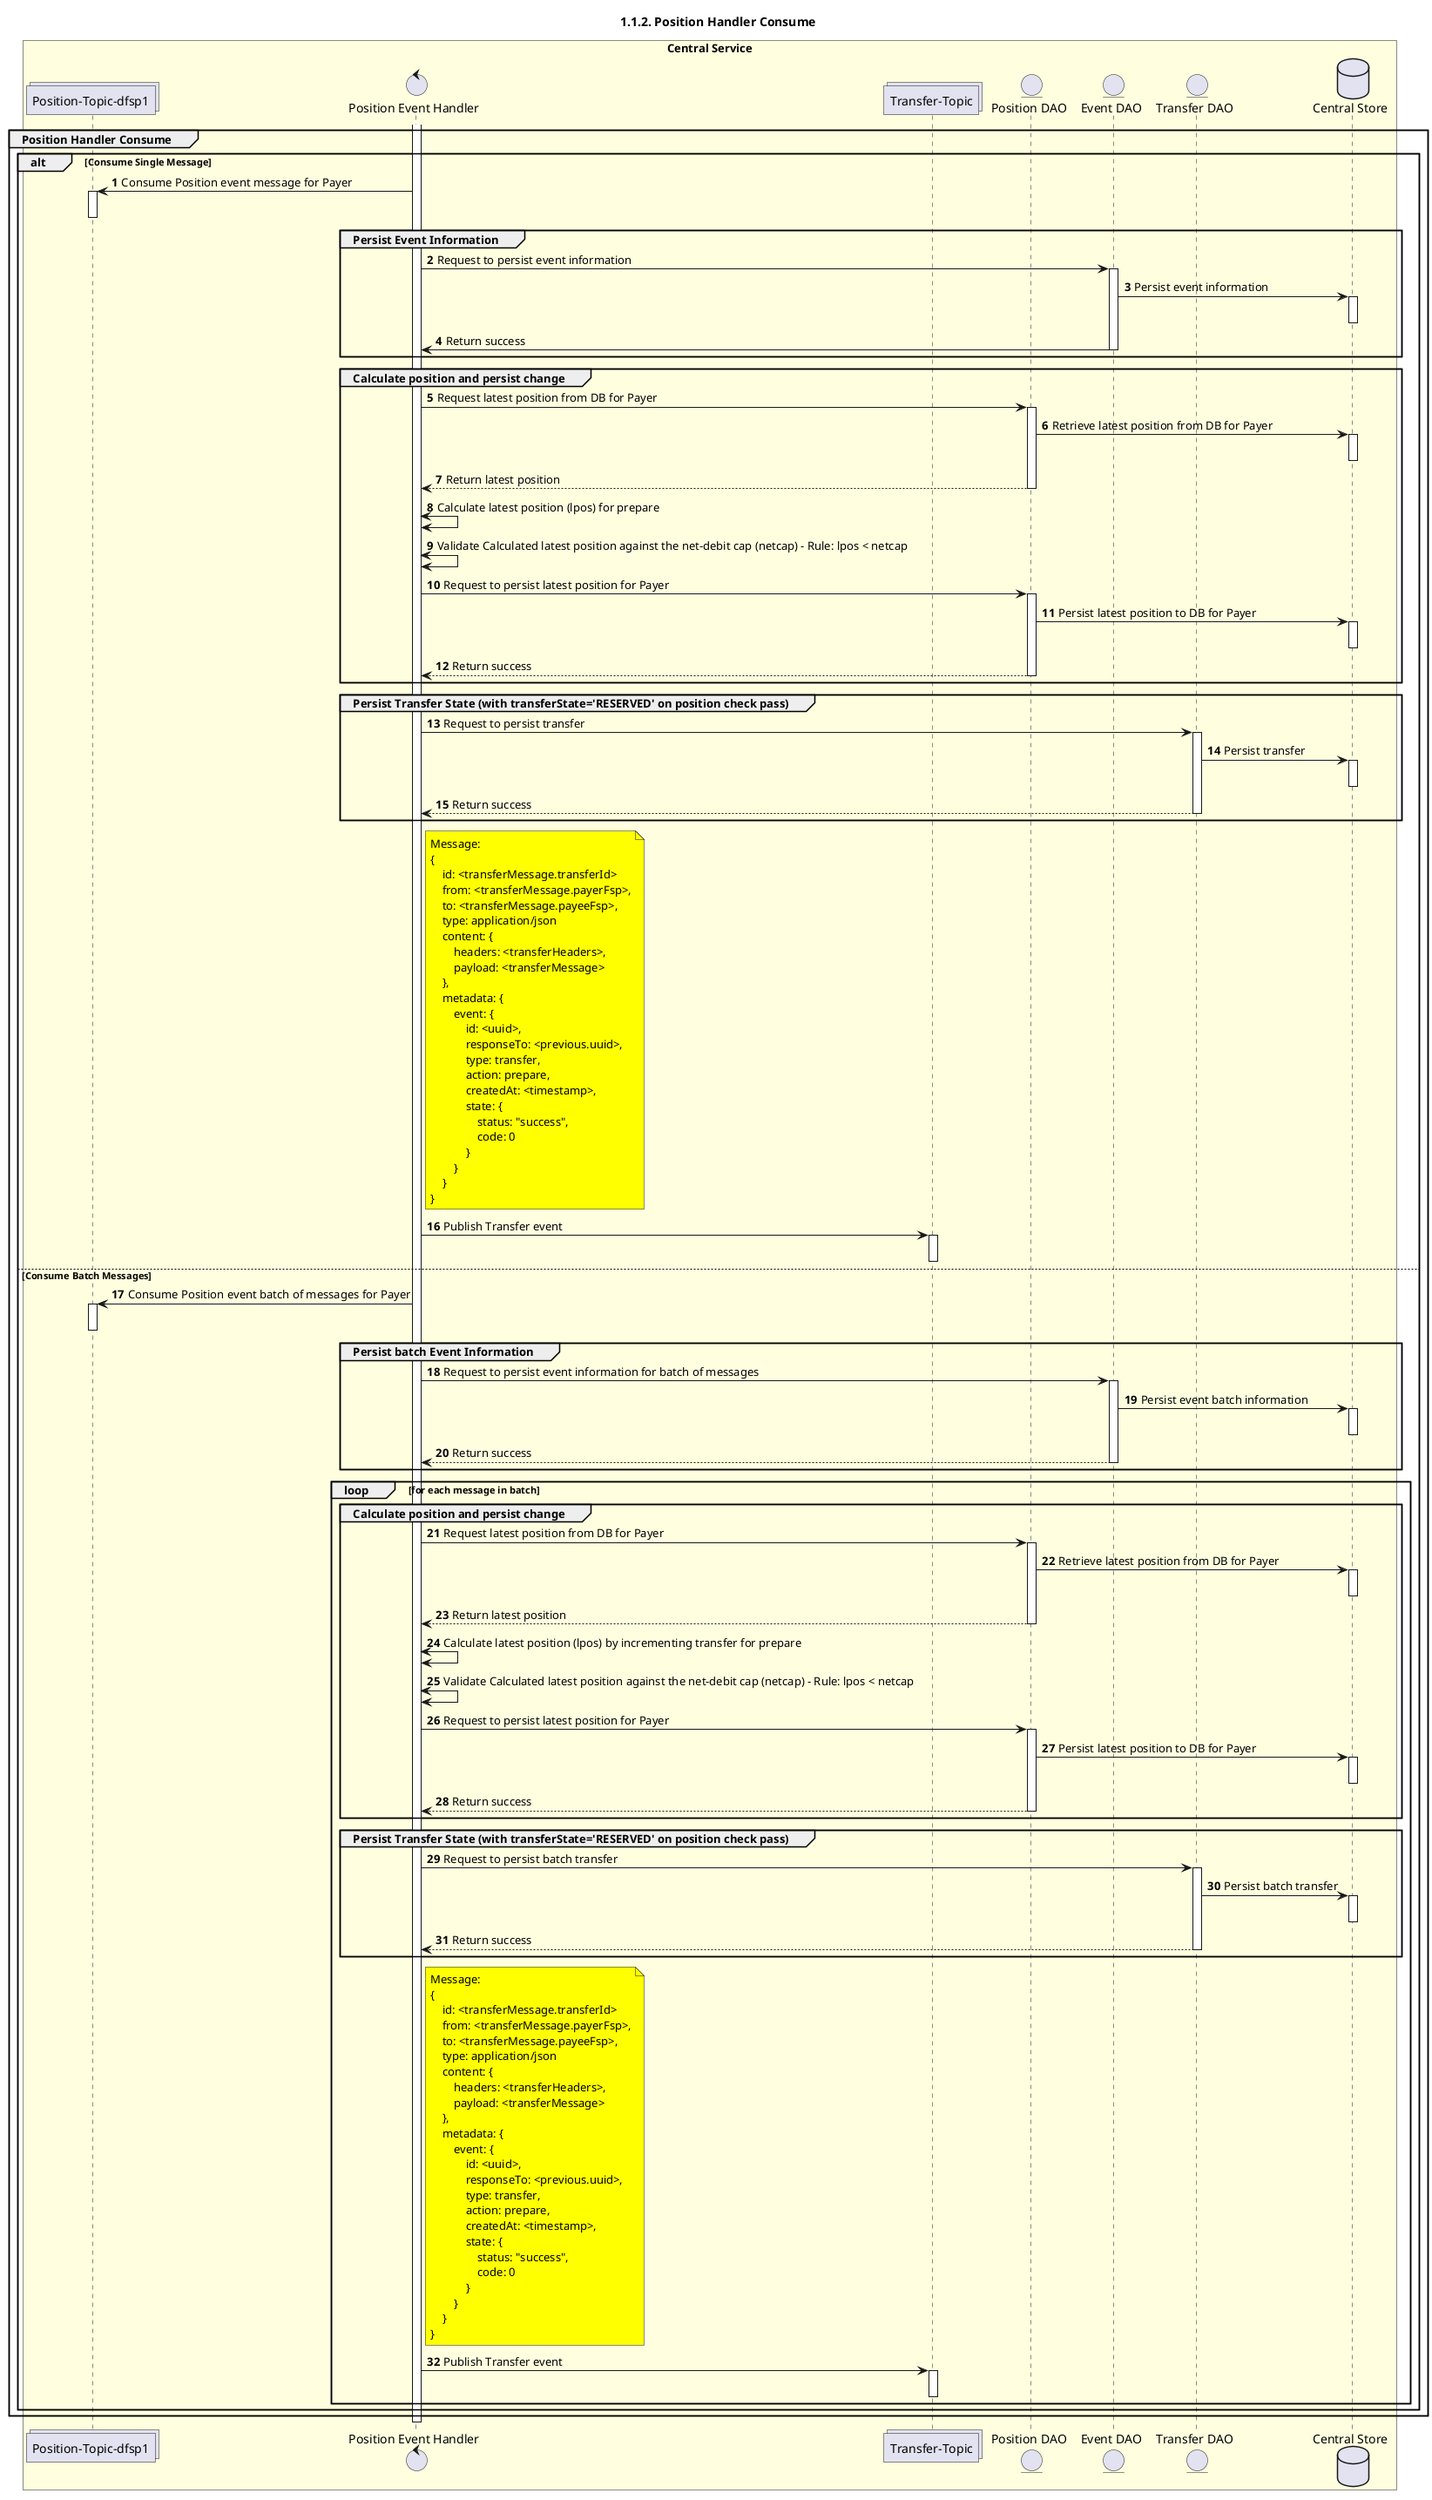 @startuml
' declate title
title 1.1.2. Position Handler Consume

autonumber

' Actor Keys:
'   boundary - APIs/Interfaces, etc
'   collections - Kafka Topics
'   control - Kafka Consumers
'   entity - Database Access Objects
'   database - Database Persistance Store

' declare actors
collections "Position-Topic-dfsp1" as TOPIC_POSITION_DFSP1
control "Position Event Handler" as POS_HANDLER
collections "Transfer-Topic" as TOPIC_TRANSFERS
entity "Position DAO" as POS_DAO
entity "Event DAO" as EVENT_DAO
entity "Transfer DAO" as TRANS_DAO
database "Central Store" as DB

box "Central Service" #LightYellow
    participant TOPIC_POSITION_DFSP1
    participant POS_HANDLER
    participant TOPIC_TRANSFERS
    participant POS_DAO
    participant EVENT_DAO
    participant TRANS_DAO
    participant DB
end box

' start flow
activate POS_HANDLER
group Position Handler Consume
    alt Consume Single Message
        TOPIC_POSITION_DFSP1 <- POS_HANDLER: Consume Position event message for Payer
        activate TOPIC_POSITION_DFSP1
        deactivate TOPIC_POSITION_DFSP1
        group Persist Event Information
            POS_HANDLER -> EVENT_DAO: Request to persist event information
            activate EVENT_DAO
            EVENT_DAO -> DB: Persist event information
            activate DB
            deactivate DB
            EVENT_DAO -> POS_HANDLER: Return success
            deactivate EVENT_DAO
        end

        group Calculate position and persist change
            POS_HANDLER -> POS_DAO: Request latest position from DB for Payer
            activate POS_DAO
            POS_DAO -> DB: Retrieve latest position from DB for Payer
            activate DB
            deactivate DB
            POS_DAO --> POS_HANDLER: Return latest position
            deactivate POS_DAO

            POS_HANDLER <-> POS_HANDLER: Calculate latest position (lpos) for prepare
            POS_HANDLER <-> POS_HANDLER: Validate Calculated latest position against the net-debit cap (netcap) - Rule: lpos < netcap
            
            POS_HANDLER -> POS_DAO: Request to persist latest position for Payer
            activate POS_DAO
            POS_DAO -> DB: Persist latest position to DB for Payer
            activate DB
            deactivate DB
            POS_DAO --> POS_HANDLER: Return success
            deactivate POS_DAO
        end

        group Persist Transfer State (with transferState='RESERVED' on position check pass)
            POS_HANDLER -> TRANS_DAO: Request to persist transfer
            activate TRANS_DAO
            TRANS_DAO -> DB: Persist transfer
            activate DB
            deactivate DB
            TRANS_DAO --> POS_HANDLER: Return success
            deactivate TRANS_DAO
        end

        note right of POS_HANDLER #yellow
            Message:
            {
                id: <transferMessage.transferId>
                from: <transferMessage.payerFsp>,
                to: <transferMessage.payeeFsp>,
                type: application/json
                content: {
                    headers: <transferHeaders>,
                    payload: <transferMessage>
                },
                metadata: {
                    event: {
                        id: <uuid>,
                        responseTo: <previous.uuid>,
                        type: transfer,
                        action: prepare,
                        createdAt: <timestamp>,
                        state: {
                            status: "success",
                            code: 0
                        }
                    }
                }
            }
        end note
        POS_HANDLER -> TOPIC_TRANSFERS: Publish Transfer event
        activate TOPIC_TRANSFERS
        deactivate TOPIC_TRANSFERS

    else Consume Batch Messages
        TOPIC_POSITION_DFSP1 <- POS_HANDLER: Consume Position event batch of messages for Payer
        activate TOPIC_POSITION_DFSP1
        deactivate TOPIC_POSITION_DFSP1

        group Persist batch Event Information
            POS_HANDLER -> EVENT_DAO: Request to persist event information for batch of messages
            activate EVENT_DAO
            EVENT_DAO -> DB: Persist event batch information
            activate DB
            deactivate DB
            EVENT_DAO --> POS_HANDLER: Return success
            deactivate EVENT_DAO
        end

        loop for each message in batch
            group Calculate position and persist change
                POS_HANDLER -> POS_DAO: Request latest position from DB for Payer
                activate POS_DAO
                POS_DAO -> DB: Retrieve latest position from DB for Payer
                activate DB
                deactivate DB
                POS_DAO --> POS_HANDLER: Return latest position
                deactivate POS_DAO

                POS_HANDLER <-> POS_HANDLER: Calculate latest position (lpos) by incrementing transfer for prepare
                POS_HANDLER <-> POS_HANDLER: Validate Calculated latest position against the net-debit cap (netcap) - Rule: lpos < netcap
                
                POS_HANDLER -> POS_DAO: Request to persist latest position for Payer
                activate POS_DAO
                POS_DAO -> DB: Persist latest position to DB for Payer
                activate DB
                deactivate DB
                POS_DAO --> POS_HANDLER: Return success
                deactivate POS_DAO
            end
            group Persist Transfer State (with transferState='RESERVED' on position check pass)
                POS_HANDLER -> TRANS_DAO: Request to persist batch transfer
                activate TRANS_DAO
                TRANS_DAO -> DB: Persist batch transfer
                activate DB
                deactivate DB
                TRANS_DAO --> POS_HANDLER: Return success
                deactivate TRANS_DAO
            end
            note right of POS_HANDLER #yellow
                Message:
                {
                    id: <transferMessage.transferId>
                    from: <transferMessage.payerFsp>,
                    to: <transferMessage.payeeFsp>,
                    type: application/json
                    content: {
                        headers: <transferHeaders>,
                        payload: <transferMessage>
                    },
                    metadata: {
                        event: {
                            id: <uuid>,
                            responseTo: <previous.uuid>,
                            type: transfer,
                            action: prepare,
                            createdAt: <timestamp>,
                            state: {
                                status: "success",
                                code: 0
                            }
                        }
                    }
                }
            end note
            POS_HANDLER -> TOPIC_TRANSFERS: Publish Transfer event
            activate TOPIC_TRANSFERS
            deactivate TOPIC_TRANSFERS
        end
    end
end
deactivate POS_HANDLER
@enduml
